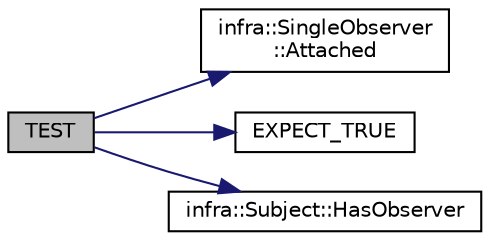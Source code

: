 digraph "TEST"
{
 // INTERACTIVE_SVG=YES
  edge [fontname="Helvetica",fontsize="10",labelfontname="Helvetica",labelfontsize="10"];
  node [fontname="Helvetica",fontsize="10",shape=record];
  rankdir="LR";
  Node38 [label="TEST",height=0.2,width=0.4,color="black", fillcolor="grey75", style="filled", fontcolor="black"];
  Node38 -> Node39 [color="midnightblue",fontsize="10",style="solid",fontname="Helvetica"];
  Node39 [label="infra::SingleObserver\l::Attached",height=0.2,width=0.4,color="black", fillcolor="white", style="filled",URL="$dc/d4c/classinfra_1_1_single_observer.html#aec7e28f414f104d93f5e4adcc2d6774b"];
  Node38 -> Node40 [color="midnightblue",fontsize="10",style="solid",fontname="Helvetica"];
  Node40 [label="EXPECT_TRUE",height=0.2,width=0.4,color="black", fillcolor="white", style="filled",URL="$d6/def/_test_json_8cpp.html#a84dbe6e62bbec23a120a258315c7b6dc"];
  Node38 -> Node41 [color="midnightblue",fontsize="10",style="solid",fontname="Helvetica"];
  Node41 [label="infra::Subject::HasObserver",height=0.2,width=0.4,color="black", fillcolor="white", style="filled",URL="$d1/db2/classinfra_1_1_subject.html#a3b80f877cecbf875626911af65d5a121"];
}
